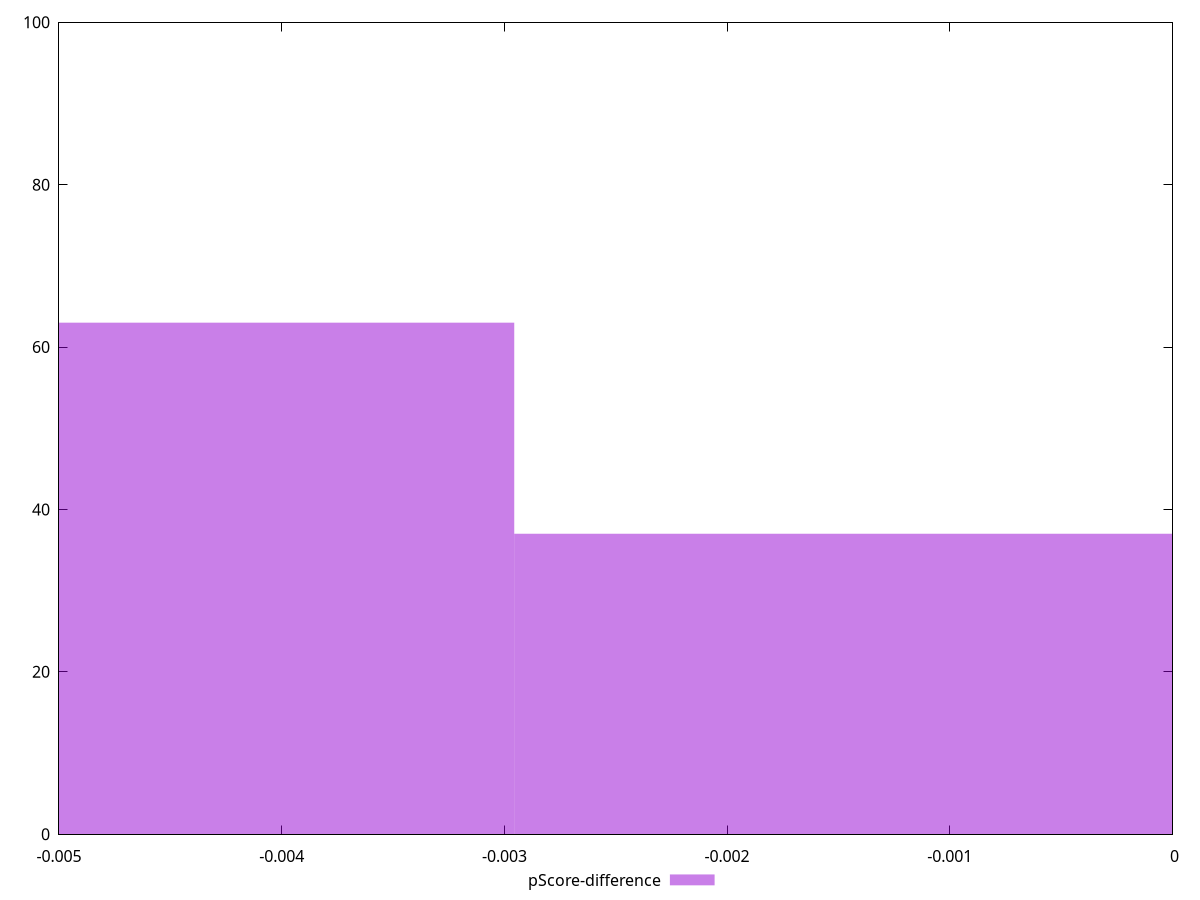 reset

$pScoreDifference <<EOF
-0.0059115803346135925 63
0 37
EOF

set key outside below
set boxwidth 0.0059115803346135925
set xrange [-0.0050000000000000044:0]
set yrange [0:100]
set trange [0:100]
set style fill transparent solid 0.5 noborder
set terminal svg size 640, 490 enhanced background rgb 'white'
set output "report_00017_2021-02-10T15-08-03.406Z/unused-css-rules/samples/pages+cached+noadtech/pScore-difference/histogram.svg"

plot $pScoreDifference title "pScore-difference" with boxes

reset
